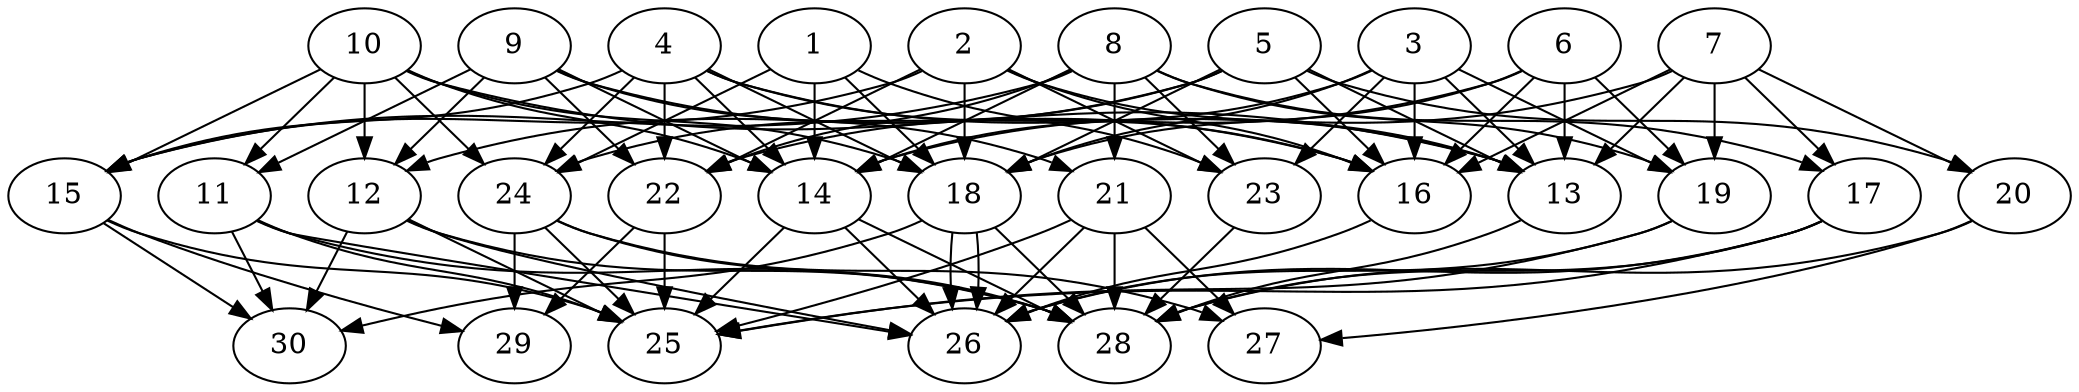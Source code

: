 // DAG automatically generated by daggen at Thu Oct  3 14:04:17 2019
// ./daggen --dot -n 30 --ccr 0.3 --fat 0.7 --regular 0.5 --density 0.7 --mindata 5242880 --maxdata 52428800 
digraph G {
  1 [size="165058560", alpha="0.11", expect_size="49517568"] 
  1 -> 14 [size ="49517568"]
  1 -> 18 [size ="49517568"]
  1 -> 23 [size ="49517568"]
  1 -> 24 [size ="49517568"]
  2 [size="158064640", alpha="0.18", expect_size="47419392"] 
  2 -> 13 [size ="47419392"]
  2 -> 15 [size ="47419392"]
  2 -> 16 [size ="47419392"]
  2 -> 18 [size ="47419392"]
  2 -> 22 [size ="47419392"]
  2 -> 23 [size ="47419392"]
  3 [size="73028267", alpha="0.19", expect_size="21908480"] 
  3 -> 13 [size ="21908480"]
  3 -> 14 [size ="21908480"]
  3 -> 16 [size ="21908480"]
  3 -> 18 [size ="21908480"]
  3 -> 19 [size ="21908480"]
  3 -> 23 [size ="21908480"]
  4 [size="25637547", alpha="0.13", expect_size="7691264"] 
  4 -> 13 [size ="7691264"]
  4 -> 14 [size ="7691264"]
  4 -> 15 [size ="7691264"]
  4 -> 16 [size ="7691264"]
  4 -> 18 [size ="7691264"]
  4 -> 22 [size ="7691264"]
  4 -> 24 [size ="7691264"]
  5 [size="168779093", alpha="0.02", expect_size="50633728"] 
  5 -> 12 [size ="50633728"]
  5 -> 13 [size ="50633728"]
  5 -> 16 [size ="50633728"]
  5 -> 18 [size ="50633728"]
  5 -> 20 [size ="50633728"]
  5 -> 24 [size ="50633728"]
  6 [size="32884053", alpha="0.18", expect_size="9865216"] 
  6 -> 13 [size ="9865216"]
  6 -> 16 [size ="9865216"]
  6 -> 18 [size ="9865216"]
  6 -> 19 [size ="9865216"]
  6 -> 22 [size ="9865216"]
  7 [size="110059520", alpha="0.03", expect_size="33017856"] 
  7 -> 13 [size ="33017856"]
  7 -> 14 [size ="33017856"]
  7 -> 16 [size ="33017856"]
  7 -> 17 [size ="33017856"]
  7 -> 19 [size ="33017856"]
  7 -> 20 [size ="33017856"]
  8 [size="49902933", alpha="0.05", expect_size="14970880"] 
  8 -> 14 [size ="14970880"]
  8 -> 15 [size ="14970880"]
  8 -> 17 [size ="14970880"]
  8 -> 19 [size ="14970880"]
  8 -> 21 [size ="14970880"]
  8 -> 22 [size ="14970880"]
  8 -> 23 [size ="14970880"]
  9 [size="167847253", alpha="0.03", expect_size="50354176"] 
  9 -> 11 [size ="50354176"]
  9 -> 12 [size ="50354176"]
  9 -> 14 [size ="50354176"]
  9 -> 16 [size ="50354176"]
  9 -> 21 [size ="50354176"]
  9 -> 22 [size ="50354176"]
  10 [size="62368427", alpha="0.02", expect_size="18710528"] 
  10 -> 11 [size ="18710528"]
  10 -> 12 [size ="18710528"]
  10 -> 13 [size ="18710528"]
  10 -> 14 [size ="18710528"]
  10 -> 15 [size ="18710528"]
  10 -> 18 [size ="18710528"]
  10 -> 24 [size ="18710528"]
  11 [size="128709973", alpha="0.04", expect_size="38612992"] 
  11 -> 25 [size ="38612992"]
  11 -> 26 [size ="38612992"]
  11 -> 28 [size ="38612992"]
  11 -> 30 [size ="38612992"]
  12 [size="58002773", alpha="0.17", expect_size="17400832"] 
  12 -> 25 [size ="17400832"]
  12 -> 26 [size ="17400832"]
  12 -> 28 [size ="17400832"]
  12 -> 30 [size ="17400832"]
  13 [size="38475093", alpha="0.08", expect_size="11542528"] 
  13 -> 28 [size ="11542528"]
  14 [size="29808640", alpha="0.20", expect_size="8942592"] 
  14 -> 25 [size ="8942592"]
  14 -> 26 [size ="8942592"]
  14 -> 28 [size ="8942592"]
  15 [size="134188373", alpha="0.03", expect_size="40256512"] 
  15 -> 25 [size ="40256512"]
  15 -> 29 [size ="40256512"]
  15 -> 30 [size ="40256512"]
  16 [size="149585920", alpha="0.15", expect_size="44875776"] 
  16 -> 26 [size ="44875776"]
  17 [size="130829653", alpha="0.06", expect_size="39248896"] 
  17 -> 25 [size ="39248896"]
  17 -> 26 [size ="39248896"]
  17 -> 28 [size ="39248896"]
  18 [size="156948480", alpha="0.08", expect_size="47084544"] 
  18 -> 26 [size ="47084544"]
  18 -> 26 [size ="47084544"]
  18 -> 28 [size ="47084544"]
  18 -> 30 [size ="47084544"]
  19 [size="35901440", alpha="0.14", expect_size="10770432"] 
  19 -> 25 [size ="10770432"]
  19 -> 26 [size ="10770432"]
  20 [size="58873173", alpha="0.10", expect_size="17661952"] 
  20 -> 27 [size ="17661952"]
  20 -> 28 [size ="17661952"]
  21 [size="75847680", alpha="0.06", expect_size="22754304"] 
  21 -> 25 [size ="22754304"]
  21 -> 26 [size ="22754304"]
  21 -> 27 [size ="22754304"]
  21 -> 28 [size ="22754304"]
  22 [size="109639680", alpha="0.19", expect_size="32891904"] 
  22 -> 25 [size ="32891904"]
  22 -> 29 [size ="32891904"]
  23 [size="86200320", alpha="0.19", expect_size="25860096"] 
  23 -> 28 [size ="25860096"]
  24 [size="146237440", alpha="0.00", expect_size="43871232"] 
  24 -> 25 [size ="43871232"]
  24 -> 27 [size ="43871232"]
  24 -> 28 [size ="43871232"]
  24 -> 29 [size ="43871232"]
  25 [size="144220160", alpha="0.01", expect_size="43266048"] 
  26 [size="168519680", alpha="0.03", expect_size="50555904"] 
  27 [size="132495360", alpha="0.18", expect_size="39748608"] 
  28 [size="23470080", alpha="0.16", expect_size="7041024"] 
  29 [size="88886613", alpha="0.13", expect_size="26665984"] 
  30 [size="39864320", alpha="0.17", expect_size="11959296"] 
}
